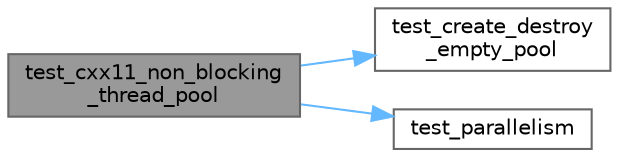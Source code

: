 digraph "test_cxx11_non_blocking_thread_pool"
{
 // LATEX_PDF_SIZE
  bgcolor="transparent";
  edge [fontname=Helvetica,fontsize=10,labelfontname=Helvetica,labelfontsize=10];
  node [fontname=Helvetica,fontsize=10,shape=box,height=0.2,width=0.4];
  rankdir="LR";
  Node1 [id="Node000001",label="test_cxx11_non_blocking\l_thread_pool",height=0.2,width=0.4,color="gray40", fillcolor="grey60", style="filled", fontcolor="black",tooltip=" "];
  Node1 -> Node2 [id="edge1_Node000001_Node000002",color="steelblue1",style="solid",tooltip=" "];
  Node2 [id="Node000002",label="test_create_destroy\l_empty_pool",height=0.2,width=0.4,color="grey40", fillcolor="white", style="filled",URL="$cxx11__non__blocking__thread__pool_8cpp.html#a77fa126be4f11f016d7fa757e39256ba",tooltip=" "];
  Node1 -> Node3 [id="edge2_Node000001_Node000003",color="steelblue1",style="solid",tooltip=" "];
  Node3 [id="Node000003",label="test_parallelism",height=0.2,width=0.4,color="grey40", fillcolor="white", style="filled",URL="$cxx11__non__blocking__thread__pool_8cpp.html#a4ae7b08da8eeca5dda86f6620d3b917c",tooltip=" "];
}
